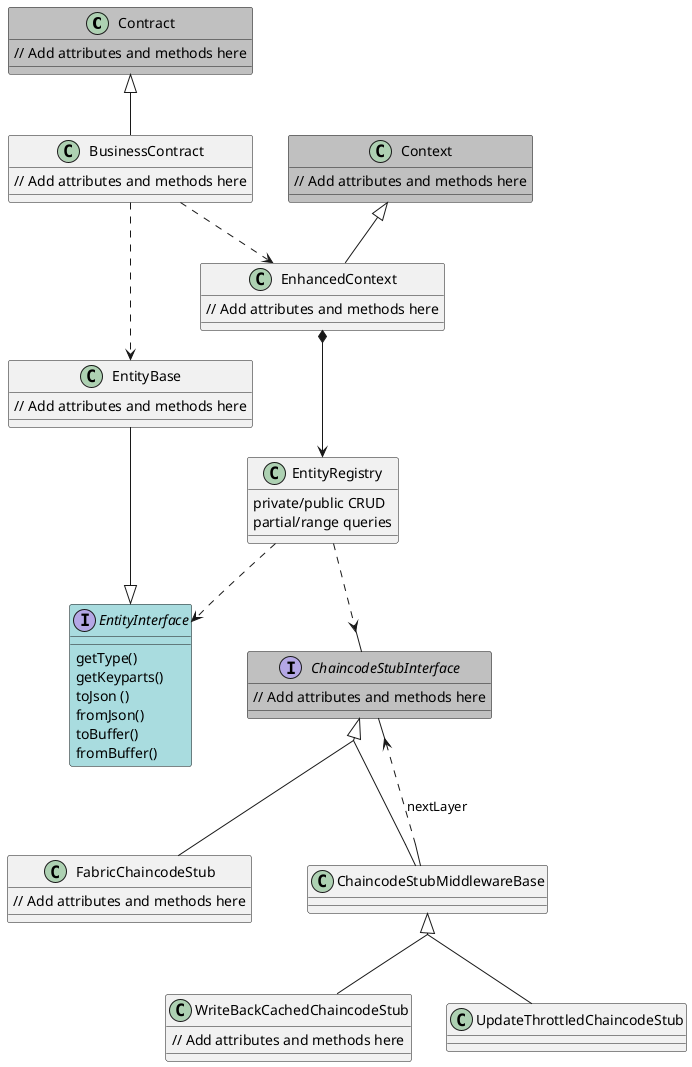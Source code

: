 @startuml "Specification"
skinparam groupInheritance 2
Contract <|-- BusinessContract
BusinessContract ..> EnhancedContext
BusinessContract ..> EntityBase
EnhancedContext *--> EntityRegistry
EntityBase --|> EntityInterface
EntityRegistry ..> EntityInterface
Context <|-- EnhancedContext
EntityRegistry ..> ChaincodeStubInterface

ChaincodeStubInterface <|-- FabricChaincodeStub
ChaincodeStubInterface <|-- ChaincodeStubMiddlewareBase

ChaincodeStubMiddlewareBase ..> ChaincodeStubInterface:  nextLayer

ChaincodeStubMiddlewareBase <|-- WriteBackCachedChaincodeStub
ChaincodeStubMiddlewareBase <|-- UpdateThrottledChaincodeStub


class BusinessContract {
  // Add attributes and methods here
}

class EnhancedContext {
  // Add attributes and methods here
}

class EntityRegistry {
  private/public CRUD
  partial/range queries
}

class WriteBackCachedChaincodeStub {
  // Add attributes and methods here
}

class FabricChaincodeStub {
  // Add attributes and methods here
}

class EntityBase {
  // Add attributes and methods here
}

class Contract #C0C0C0{
  // Add attributes and methods here
}

class Context #C0C0C0{
  // Add attributes and methods here
}

interface EntityInterface #A9DCDF {
  getType()
  getKeyparts()
  toJson ()
  fromJson()
  toBuffer()
  fromBuffer()

}

interface ChaincodeStubInterface #C0C0C0{
  // Add attributes and methods here
}
class ChaincodeStubMiddlewareBase {
  
}

@enduml